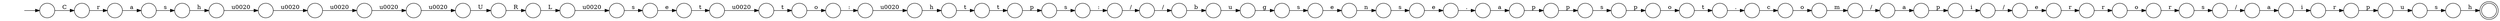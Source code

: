 digraph Automaton {
  rankdir = LR;
  0 [shape=circle,label=""];
  0 -> 39 [label="r"]
  1 [shape=circle,label=""];
  1 -> 38 [label="s"]
  2 [shape=circle,label=""];
  2 -> 59 [label="r"]
  3 [shape=circle,label=""];
  3 -> 49 [label="/"]
  4 [shape=circle,label=""];
  4 -> 2 [label="i"]
  5 [shape=circle,label=""];
  5 -> 61 [label="r"]
  6 [shape=circle,label=""];
  6 -> 53 [label="\u0020"]
  7 [shape=circle,label=""];
  7 -> 1 [label="u"]
  8 [shape=circle,label=""];
  8 -> 12 [label="h"]
  9 [shape=circle,label=""];
  9 -> 18 [label="s"]
  10 [shape=circle,label=""];
  10 -> 66 [label="a"]
  11 [shape=circle,label=""];
  11 -> 24 [label="\u0020"]
  12 [shape=circle,label=""];
  12 -> 60 [label="\u0020"]
  13 [shape=circle,label=""];
  13 -> 37 [label="o"]
  14 [shape=circle,label=""];
  14 -> 50 [label="s"]
  15 [shape=circle,label=""];
  15 -> 25 [label="\u0020"]
  16 [shape=circle,label=""];
  16 -> 31 [label="p"]
  17 [shape=circle,label=""];
  17 -> 58 [label="o"]
  18 [shape=circle,label=""];
  18 -> 47 [label="e"]
  19 [shape=circle,label=""];
  19 -> 32 [label="e"]
  20 [shape=circle,label=""];
  20 -> 54 [label="/"]
  21 [shape=circle,label=""];
  21 -> 10 [label="r"]
  22 [shape=circle,label=""];
  22 -> 26 [label="s"]
  23 [shape=circle,label=""];
  23 -> 43 [label="o"]
  24 [shape=circle,label=""];
  24 -> 19 [label="s"]
  25 [shape=circle,label=""];
  25 -> 46 [label="\u0020"]
  26 [shape=circle,label=""];
  26 -> 67 [label="e"]
  27 [shape=circle,label=""];
  27 -> 36 [label="p"]
  28 [shape=circle,label=""];
  28 -> 13 [label="c"]
  29 [shape=circle,label=""];
  29 -> 69 [label="p"]
  30 [shape=circle,label=""];
  initial [shape=plaintext,label=""];
  initial -> 30
  30 -> 21 [label="C"]
  31 [shape=circle,label=""];
  31 -> 40 [label="s"]
  32 [shape=circle,label=""];
  32 -> 6 [label="t"]
  33 [shape=circle,label=""];
  33 -> 41 [label="R"]
  34 [shape=circle,label=""];
  34 -> 63 [label="u"]
  35 [shape=circle,label=""];
  35 -> 29 [label="a"]
  36 [shape=circle,label=""];
  36 -> 20 [label="i"]
  37 [shape=circle,label=""];
  37 -> 52 [label="m"]
  38 [shape=circle,label=""];
  38 -> 57 [label="h"]
  39 [shape=circle,label=""];
  39 -> 3 [label="s"]
  40 [shape=circle,label=""];
  40 -> 51 [label=":"]
  41 [shape=circle,label=""];
  41 -> 11 [label="L"]
  42 [shape=circle,label=""];
  42 -> 68 [label="/"]
  43 [shape=circle,label=""];
  43 -> 56 [label=":"]
  44 [shape=circle,label=""];
  44 -> 15 [label="\u0020"]
  45 [shape=circle,label=""];
  45 -> 27 [label="a"]
  46 [shape=circle,label=""];
  46 -> 33 [label="U"]
  47 [shape=circle,label=""];
  47 -> 35 [label="."]
  48 [shape=circle,label=""];
  48 -> 0 [label="o"]
  49 [shape=circle,label=""];
  49 -> 4 [label="a"]
  50 [shape=circle,label=""];
  50 -> 17 [label="p"]
  51 [shape=circle,label=""];
  51 -> 42 [label="/"]
  52 [shape=circle,label=""];
  52 -> 45 [label="/"]
  53 [shape=circle,label=""];
  53 -> 23 [label="t"]
  54 [shape=circle,label=""];
  54 -> 5 [label="e"]
  55 [shape=circle,label=""];
  55 -> 16 [label="t"]
  56 [shape=circle,label=""];
  56 -> 65 [label="\u0020"]
  57 [shape=doublecircle,label=""];
  58 [shape=circle,label=""];
  58 -> 62 [label="t"]
  59 [shape=circle,label=""];
  59 -> 7 [label="p"]
  60 [shape=circle,label=""];
  60 -> 44 [label="\u0020"]
  61 [shape=circle,label=""];
  61 -> 48 [label="r"]
  62 [shape=circle,label=""];
  62 -> 28 [label="."]
  63 [shape=circle,label=""];
  63 -> 22 [label="g"]
  64 [shape=circle,label=""];
  64 -> 55 [label="t"]
  65 [shape=circle,label=""];
  65 -> 64 [label="h"]
  66 [shape=circle,label=""];
  66 -> 8 [label="s"]
  67 [shape=circle,label=""];
  67 -> 9 [label="n"]
  68 [shape=circle,label=""];
  68 -> 34 [label="b"]
  69 [shape=circle,label=""];
  69 -> 14 [label="p"]
}
